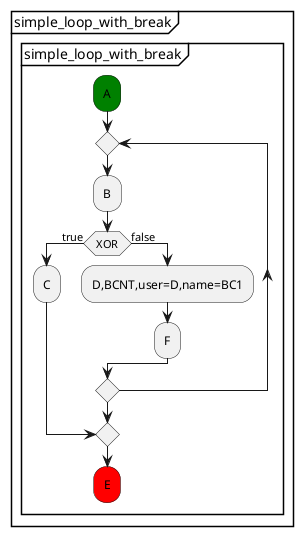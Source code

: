 @startuml
partition "simple_loop_with_break" {
    group "simple_loop_with_break"
        #green:A;
        repeat
            :B;
            if (XOR) then (true)
                    :C;
                    break
            else (false)
                    :D,BCNT,user=D,name=BC1;
                    :F;
            endif
        repeat while
        #red:E; 
    end group
}
@enduml